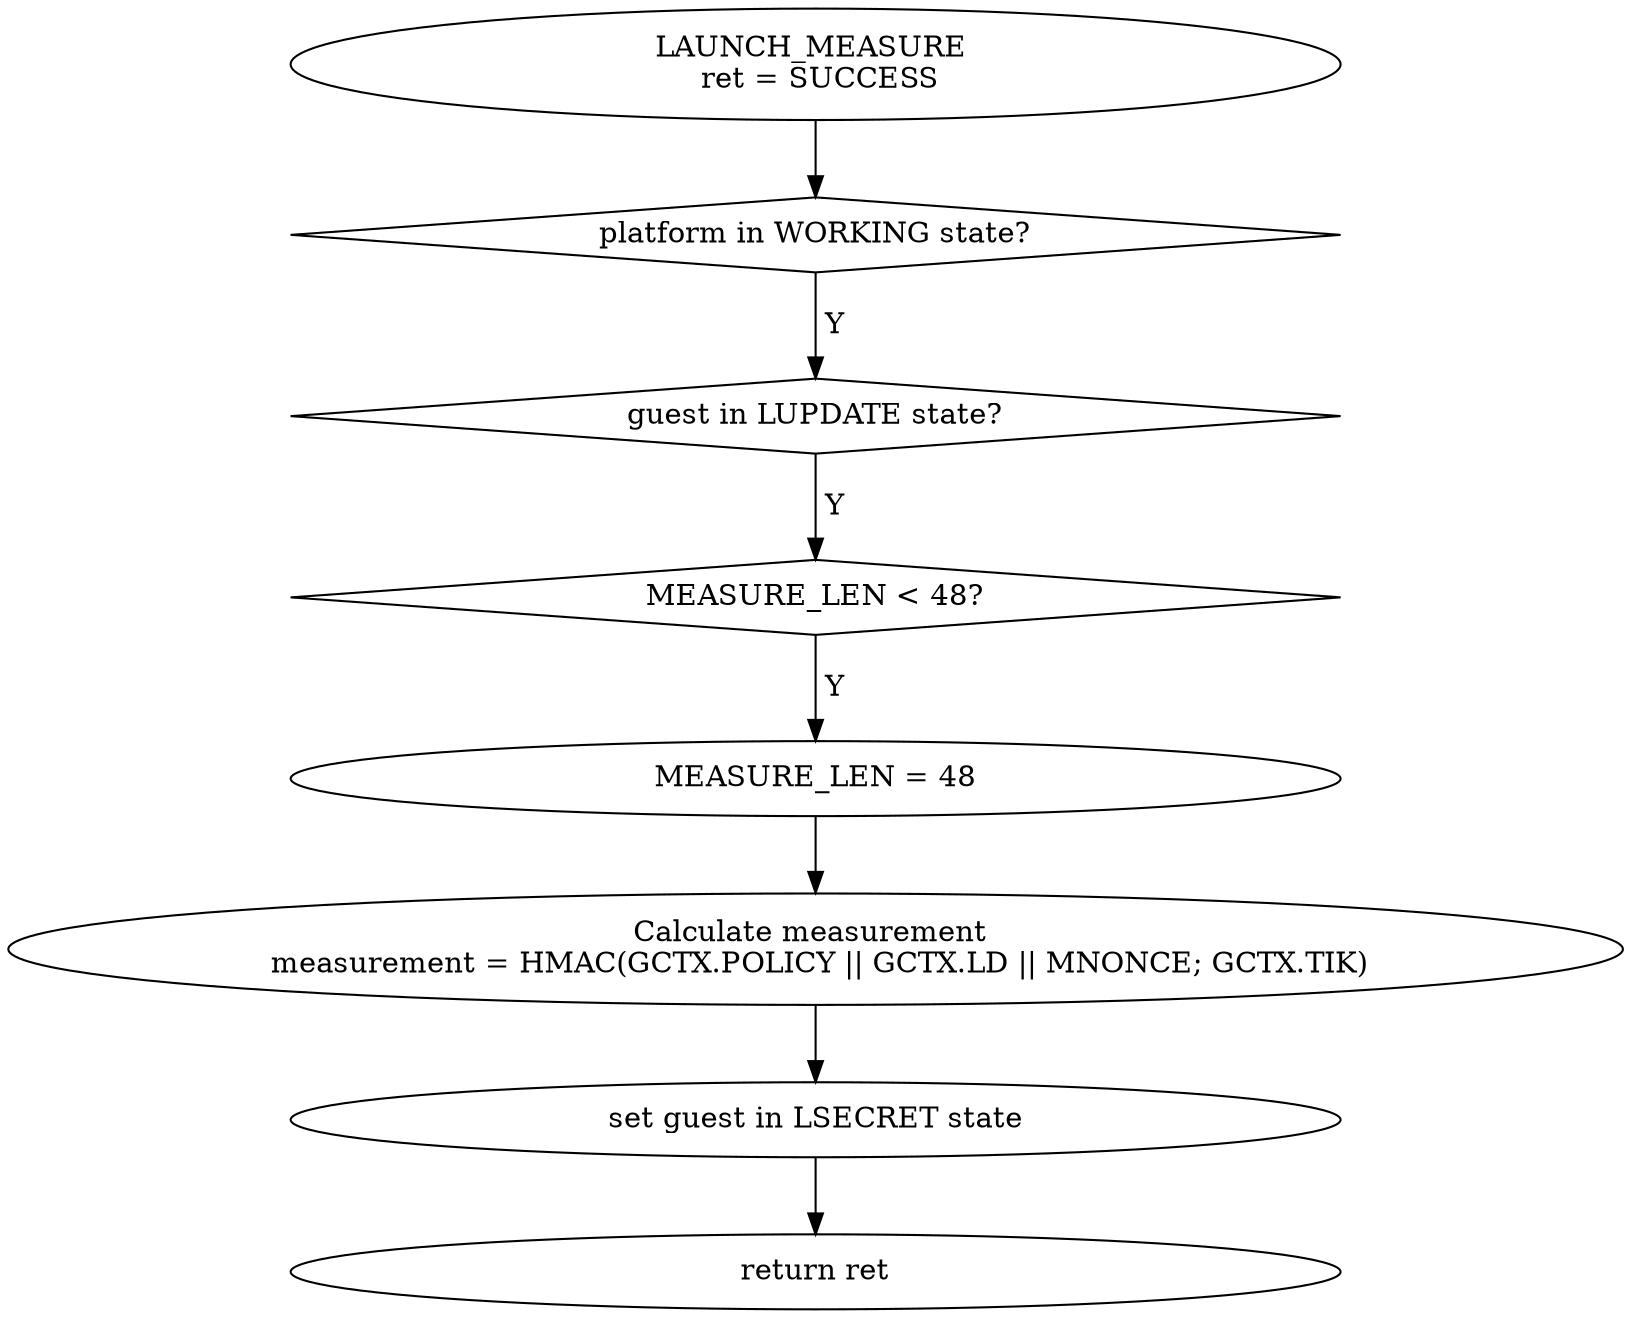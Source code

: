 digraph hello{
	node[width = 7];

	launch[label = "LAUNCH_MEASURE \n ret = SUCCESS"];
	state1[label = "platform in WORKING state?"; shape = diamond];	
	state2[label = "guest in LUPDATE state?"; shape = diamond];
	length[label = "MEASURE_LEN < 48?"; shape = diamond];
	set_length[label = "MEASURE_LEN = 48"];
	calc[label = "Calculate measurement \n measurement = HMAC(GCTX.POLICY || GCTX.LD || MNONCE; GCTX.TIK)"];
	set_state[label = "set guest in LSECRET state"];
	ret[label = "return ret"];

	launch -> state1;
	state1 -> state2[label = " Y"];
	state2 -> length[label = " Y"];
	length -> set_length[label = " Y"];
	set_length -> calc -> set_state -> ret;

}